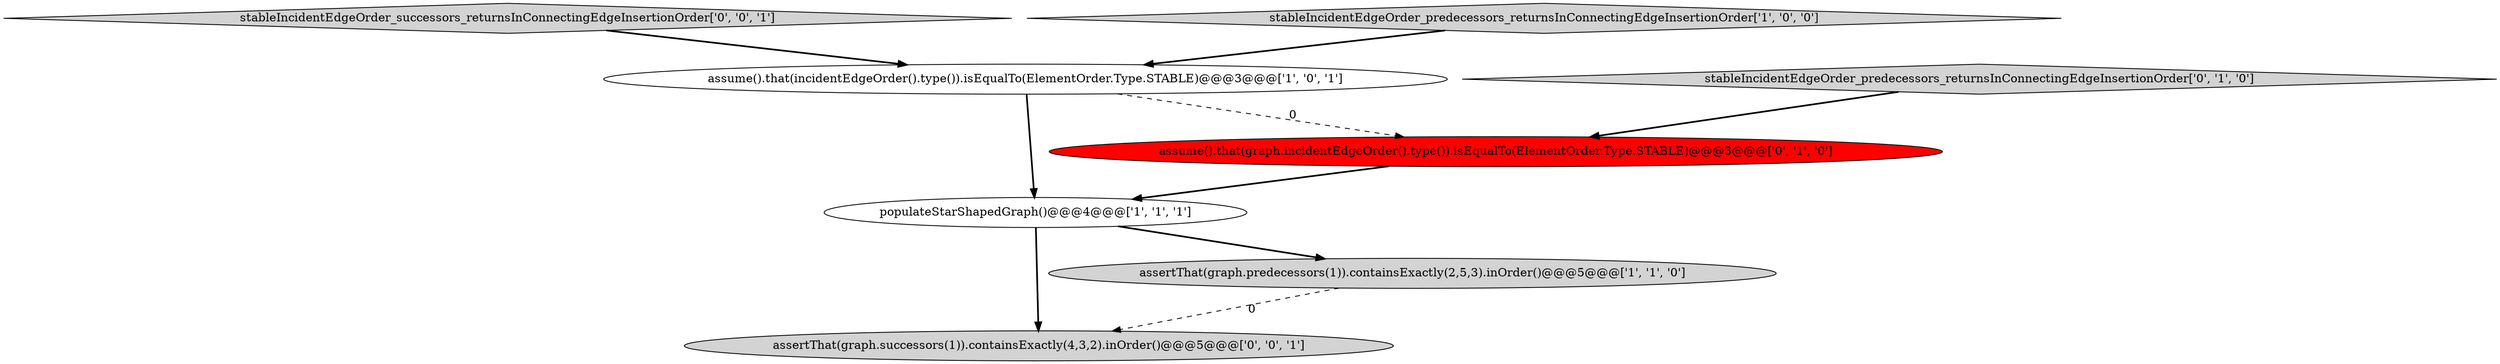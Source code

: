 digraph {
7 [style = filled, label = "assertThat(graph.successors(1)).containsExactly(4,3,2).inOrder()@@@5@@@['0', '0', '1']", fillcolor = lightgray, shape = ellipse image = "AAA0AAABBB3BBB"];
4 [style = filled, label = "assume().that(graph.incidentEdgeOrder().type()).isEqualTo(ElementOrder.Type.STABLE)@@@3@@@['0', '1', '0']", fillcolor = red, shape = ellipse image = "AAA1AAABBB2BBB"];
1 [style = filled, label = "assertThat(graph.predecessors(1)).containsExactly(2,5,3).inOrder()@@@5@@@['1', '1', '0']", fillcolor = lightgray, shape = ellipse image = "AAA0AAABBB1BBB"];
6 [style = filled, label = "stableIncidentEdgeOrder_successors_returnsInConnectingEdgeInsertionOrder['0', '0', '1']", fillcolor = lightgray, shape = diamond image = "AAA0AAABBB3BBB"];
0 [style = filled, label = "assume().that(incidentEdgeOrder().type()).isEqualTo(ElementOrder.Type.STABLE)@@@3@@@['1', '0', '1']", fillcolor = white, shape = ellipse image = "AAA0AAABBB1BBB"];
5 [style = filled, label = "stableIncidentEdgeOrder_predecessors_returnsInConnectingEdgeInsertionOrder['0', '1', '0']", fillcolor = lightgray, shape = diamond image = "AAA0AAABBB2BBB"];
2 [style = filled, label = "stableIncidentEdgeOrder_predecessors_returnsInConnectingEdgeInsertionOrder['1', '0', '0']", fillcolor = lightgray, shape = diamond image = "AAA0AAABBB1BBB"];
3 [style = filled, label = "populateStarShapedGraph()@@@4@@@['1', '1', '1']", fillcolor = white, shape = ellipse image = "AAA0AAABBB1BBB"];
0->3 [style = bold, label=""];
4->3 [style = bold, label=""];
2->0 [style = bold, label=""];
6->0 [style = bold, label=""];
0->4 [style = dashed, label="0"];
1->7 [style = dashed, label="0"];
3->1 [style = bold, label=""];
3->7 [style = bold, label=""];
5->4 [style = bold, label=""];
}
